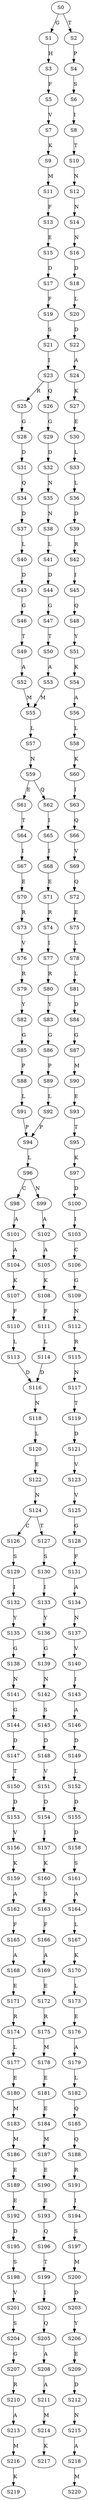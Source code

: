 strict digraph  {
	S0 -> S1 [ label = G ];
	S0 -> S2 [ label = T ];
	S1 -> S3 [ label = H ];
	S2 -> S4 [ label = P ];
	S3 -> S5 [ label = F ];
	S4 -> S6 [ label = S ];
	S5 -> S7 [ label = V ];
	S6 -> S8 [ label = I ];
	S7 -> S9 [ label = K ];
	S8 -> S10 [ label = T ];
	S9 -> S11 [ label = M ];
	S10 -> S12 [ label = N ];
	S11 -> S13 [ label = F ];
	S12 -> S14 [ label = N ];
	S13 -> S15 [ label = E ];
	S14 -> S16 [ label = N ];
	S15 -> S17 [ label = D ];
	S16 -> S18 [ label = D ];
	S17 -> S19 [ label = F ];
	S18 -> S20 [ label = L ];
	S19 -> S21 [ label = S ];
	S20 -> S22 [ label = D ];
	S21 -> S23 [ label = I ];
	S22 -> S24 [ label = A ];
	S23 -> S25 [ label = R ];
	S23 -> S26 [ label = Q ];
	S24 -> S27 [ label = K ];
	S25 -> S28 [ label = G ];
	S26 -> S29 [ label = G ];
	S27 -> S30 [ label = E ];
	S28 -> S31 [ label = D ];
	S29 -> S32 [ label = D ];
	S30 -> S33 [ label = L ];
	S31 -> S34 [ label = Q ];
	S32 -> S35 [ label = N ];
	S33 -> S36 [ label = L ];
	S34 -> S37 [ label = D ];
	S35 -> S38 [ label = N ];
	S36 -> S39 [ label = D ];
	S37 -> S40 [ label = L ];
	S38 -> S41 [ label = L ];
	S39 -> S42 [ label = R ];
	S40 -> S43 [ label = D ];
	S41 -> S44 [ label = D ];
	S42 -> S45 [ label = I ];
	S43 -> S46 [ label = G ];
	S44 -> S47 [ label = G ];
	S45 -> S48 [ label = Q ];
	S46 -> S49 [ label = T ];
	S47 -> S50 [ label = T ];
	S48 -> S51 [ label = Y ];
	S49 -> S52 [ label = A ];
	S50 -> S53 [ label = A ];
	S51 -> S54 [ label = K ];
	S52 -> S55 [ label = M ];
	S53 -> S55 [ label = M ];
	S54 -> S56 [ label = A ];
	S55 -> S57 [ label = L ];
	S56 -> S58 [ label = L ];
	S57 -> S59 [ label = N ];
	S58 -> S60 [ label = K ];
	S59 -> S61 [ label = E ];
	S59 -> S62 [ label = Q ];
	S60 -> S63 [ label = I ];
	S61 -> S64 [ label = T ];
	S62 -> S65 [ label = I ];
	S63 -> S66 [ label = Q ];
	S64 -> S67 [ label = I ];
	S65 -> S68 [ label = I ];
	S66 -> S69 [ label = V ];
	S67 -> S70 [ label = E ];
	S68 -> S71 [ label = E ];
	S69 -> S72 [ label = Q ];
	S70 -> S73 [ label = R ];
	S71 -> S74 [ label = R ];
	S72 -> S75 [ label = E ];
	S73 -> S76 [ label = V ];
	S74 -> S77 [ label = I ];
	S75 -> S78 [ label = L ];
	S76 -> S79 [ label = R ];
	S77 -> S80 [ label = R ];
	S78 -> S81 [ label = L ];
	S79 -> S82 [ label = Y ];
	S80 -> S83 [ label = Y ];
	S81 -> S84 [ label = D ];
	S82 -> S85 [ label = G ];
	S83 -> S86 [ label = G ];
	S84 -> S87 [ label = G ];
	S85 -> S88 [ label = P ];
	S86 -> S89 [ label = P ];
	S87 -> S90 [ label = M ];
	S88 -> S91 [ label = L ];
	S89 -> S92 [ label = L ];
	S90 -> S93 [ label = E ];
	S91 -> S94 [ label = P ];
	S92 -> S94 [ label = P ];
	S93 -> S95 [ label = T ];
	S94 -> S96 [ label = L ];
	S95 -> S97 [ label = K ];
	S96 -> S98 [ label = C ];
	S96 -> S99 [ label = N ];
	S97 -> S100 [ label = D ];
	S98 -> S101 [ label = A ];
	S99 -> S102 [ label = A ];
	S100 -> S103 [ label = I ];
	S101 -> S104 [ label = A ];
	S102 -> S105 [ label = A ];
	S103 -> S106 [ label = C ];
	S104 -> S107 [ label = K ];
	S105 -> S108 [ label = K ];
	S106 -> S109 [ label = G ];
	S107 -> S110 [ label = F ];
	S108 -> S111 [ label = F ];
	S109 -> S112 [ label = N ];
	S110 -> S113 [ label = L ];
	S111 -> S114 [ label = L ];
	S112 -> S115 [ label = R ];
	S113 -> S116 [ label = D ];
	S114 -> S116 [ label = D ];
	S115 -> S117 [ label = N ];
	S116 -> S118 [ label = N ];
	S117 -> S119 [ label = T ];
	S118 -> S120 [ label = L ];
	S119 -> S121 [ label = D ];
	S120 -> S122 [ label = E ];
	S121 -> S123 [ label = V ];
	S122 -> S124 [ label = N ];
	S123 -> S125 [ label = V ];
	S124 -> S126 [ label = C ];
	S124 -> S127 [ label = T ];
	S125 -> S128 [ label = G ];
	S126 -> S129 [ label = S ];
	S127 -> S130 [ label = S ];
	S128 -> S131 [ label = F ];
	S129 -> S132 [ label = I ];
	S130 -> S133 [ label = I ];
	S131 -> S134 [ label = A ];
	S132 -> S135 [ label = Y ];
	S133 -> S136 [ label = Y ];
	S134 -> S137 [ label = N ];
	S135 -> S138 [ label = G ];
	S136 -> S139 [ label = G ];
	S137 -> S140 [ label = V ];
	S138 -> S141 [ label = N ];
	S139 -> S142 [ label = N ];
	S140 -> S143 [ label = I ];
	S141 -> S144 [ label = G ];
	S142 -> S145 [ label = S ];
	S143 -> S146 [ label = A ];
	S144 -> S147 [ label = D ];
	S145 -> S148 [ label = D ];
	S146 -> S149 [ label = D ];
	S147 -> S150 [ label = T ];
	S148 -> S151 [ label = V ];
	S149 -> S152 [ label = L ];
	S150 -> S153 [ label = D ];
	S151 -> S154 [ label = D ];
	S152 -> S155 [ label = D ];
	S153 -> S156 [ label = V ];
	S154 -> S157 [ label = I ];
	S155 -> S158 [ label = D ];
	S156 -> S159 [ label = K ];
	S157 -> S160 [ label = K ];
	S158 -> S161 [ label = S ];
	S159 -> S162 [ label = A ];
	S160 -> S163 [ label = S ];
	S161 -> S164 [ label = A ];
	S162 -> S165 [ label = F ];
	S163 -> S166 [ label = F ];
	S164 -> S167 [ label = L ];
	S165 -> S168 [ label = A ];
	S166 -> S169 [ label = A ];
	S167 -> S170 [ label = K ];
	S168 -> S171 [ label = E ];
	S169 -> S172 [ label = E ];
	S170 -> S173 [ label = L ];
	S171 -> S174 [ label = R ];
	S172 -> S175 [ label = R ];
	S173 -> S176 [ label = E ];
	S174 -> S177 [ label = L ];
	S175 -> S178 [ label = M ];
	S176 -> S179 [ label = A ];
	S177 -> S180 [ label = E ];
	S178 -> S181 [ label = E ];
	S179 -> S182 [ label = L ];
	S180 -> S183 [ label = M ];
	S181 -> S184 [ label = E ];
	S182 -> S185 [ label = Q ];
	S183 -> S186 [ label = M ];
	S184 -> S187 [ label = M ];
	S185 -> S188 [ label = Q ];
	S186 -> S189 [ label = E ];
	S187 -> S190 [ label = E ];
	S188 -> S191 [ label = R ];
	S189 -> S192 [ label = E ];
	S190 -> S193 [ label = E ];
	S191 -> S194 [ label = I ];
	S192 -> S195 [ label = D ];
	S193 -> S196 [ label = Q ];
	S194 -> S197 [ label = S ];
	S195 -> S198 [ label = S ];
	S196 -> S199 [ label = T ];
	S197 -> S200 [ label = M ];
	S198 -> S201 [ label = V ];
	S199 -> S202 [ label = I ];
	S200 -> S203 [ label = D ];
	S201 -> S204 [ label = S ];
	S202 -> S205 [ label = Q ];
	S203 -> S206 [ label = Y ];
	S204 -> S207 [ label = G ];
	S205 -> S208 [ label = A ];
	S206 -> S209 [ label = E ];
	S207 -> S210 [ label = R ];
	S208 -> S211 [ label = A ];
	S209 -> S212 [ label = D ];
	S210 -> S213 [ label = A ];
	S211 -> S214 [ label = M ];
	S212 -> S215 [ label = N ];
	S213 -> S216 [ label = M ];
	S214 -> S217 [ label = K ];
	S215 -> S218 [ label = A ];
	S216 -> S219 [ label = K ];
	S218 -> S220 [ label = M ];
}
